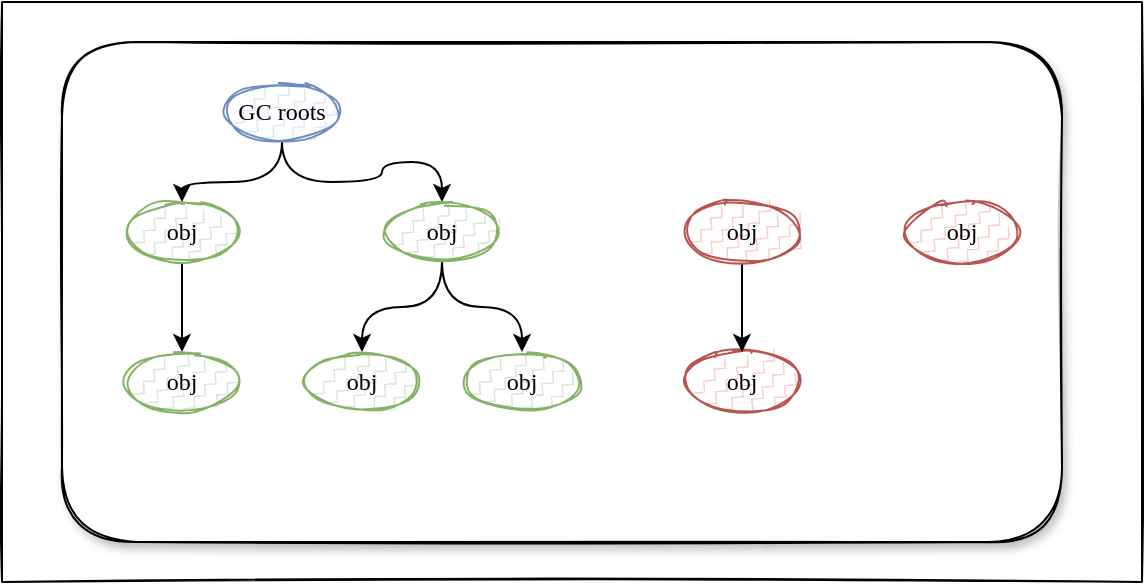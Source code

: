 <mxfile version="15.9.6" type="github">
  <diagram id="prgCiOPhusB6oiSLuEne" name="Page-1">
    <mxGraphModel dx="813" dy="435" grid="1" gridSize="10" guides="1" tooltips="1" connect="1" arrows="1" fold="1" page="1" pageScale="1" pageWidth="827" pageHeight="1169" math="0" shadow="0">
      <root>
        <mxCell id="0" />
        <mxCell id="1" parent="0" />
        <mxCell id="7_yogvfVb-Aqf2SDiVIj-35" value="" style="rounded=0;whiteSpace=wrap;html=1;shadow=0;sketch=1;fillStyle=auto;fontFamily=Comic Sans MS;strokeWidth=1;" vertex="1" parent="1">
          <mxGeometry x="110" y="20" width="570" height="290" as="geometry" />
        </mxCell>
        <mxCell id="7_yogvfVb-Aqf2SDiVIj-9" value="" style="rounded=1;whiteSpace=wrap;html=1;shadow=1;sketch=1;strokeWidth=1;" vertex="1" parent="1">
          <mxGeometry x="140" y="40" width="500" height="250" as="geometry" />
        </mxCell>
        <mxCell id="7_yogvfVb-Aqf2SDiVIj-22" style="edgeStyle=orthogonalEdgeStyle;orthogonalLoop=1;jettySize=auto;html=1;exitX=0.5;exitY=1;exitDx=0;exitDy=0;entryX=0.5;entryY=0;entryDx=0;entryDy=0;fontFamily=Comic Sans MS;curved=1;" edge="1" parent="1" source="7_yogvfVb-Aqf2SDiVIj-10" target="7_yogvfVb-Aqf2SDiVIj-11">
          <mxGeometry relative="1" as="geometry" />
        </mxCell>
        <mxCell id="7_yogvfVb-Aqf2SDiVIj-24" style="edgeStyle=orthogonalEdgeStyle;curved=1;orthogonalLoop=1;jettySize=auto;html=1;exitX=0.5;exitY=1;exitDx=0;exitDy=0;entryX=0.5;entryY=0;entryDx=0;entryDy=0;fontFamily=Comic Sans MS;" edge="1" parent="1" source="7_yogvfVb-Aqf2SDiVIj-10" target="7_yogvfVb-Aqf2SDiVIj-19">
          <mxGeometry relative="1" as="geometry" />
        </mxCell>
        <mxCell id="7_yogvfVb-Aqf2SDiVIj-10" value="GC roots" style="ellipse;whiteSpace=wrap;html=1;rounded=1;shadow=0;sketch=1;strokeWidth=1;fillColor=#dae8fc;strokeColor=#6c8ebf;fillStyle=zigzag-line;fontFamily=Comic Sans MS;" vertex="1" parent="1">
          <mxGeometry x="220" y="60" width="60" height="30" as="geometry" />
        </mxCell>
        <mxCell id="7_yogvfVb-Aqf2SDiVIj-23" style="edgeStyle=orthogonalEdgeStyle;curved=1;orthogonalLoop=1;jettySize=auto;html=1;exitX=0.5;exitY=1;exitDx=0;exitDy=0;entryX=0.5;entryY=0;entryDx=0;entryDy=0;fontFamily=Comic Sans MS;" edge="1" parent="1" source="7_yogvfVb-Aqf2SDiVIj-11" target="7_yogvfVb-Aqf2SDiVIj-18">
          <mxGeometry relative="1" as="geometry" />
        </mxCell>
        <mxCell id="7_yogvfVb-Aqf2SDiVIj-11" value="obj" style="ellipse;whiteSpace=wrap;html=1;rounded=1;shadow=0;sketch=1;strokeWidth=1;fillColor=#d5e8d4;strokeColor=#82b366;fillStyle=zigzag-line;fontFamily=Comic Sans MS;" vertex="1" parent="1">
          <mxGeometry x="170" y="120" width="60" height="30" as="geometry" />
        </mxCell>
        <mxCell id="7_yogvfVb-Aqf2SDiVIj-17" value="obj" style="ellipse;whiteSpace=wrap;html=1;rounded=1;shadow=0;sketch=1;strokeWidth=1;fillColor=#d5e8d4;strokeColor=#82b366;fillStyle=zigzag-line;fontFamily=Comic Sans MS;" vertex="1" parent="1">
          <mxGeometry x="340" y="195" width="60" height="30" as="geometry" />
        </mxCell>
        <mxCell id="7_yogvfVb-Aqf2SDiVIj-18" value="obj" style="ellipse;whiteSpace=wrap;html=1;rounded=1;shadow=0;sketch=1;strokeWidth=1;fillColor=#d5e8d4;strokeColor=#82b366;fillStyle=zigzag-line;fontFamily=Comic Sans MS;" vertex="1" parent="1">
          <mxGeometry x="170" y="195" width="60" height="30" as="geometry" />
        </mxCell>
        <mxCell id="7_yogvfVb-Aqf2SDiVIj-25" style="edgeStyle=orthogonalEdgeStyle;curved=1;orthogonalLoop=1;jettySize=auto;html=1;exitX=0.5;exitY=1;exitDx=0;exitDy=0;entryX=0.5;entryY=0;entryDx=0;entryDy=0;fontFamily=Comic Sans MS;" edge="1" parent="1" source="7_yogvfVb-Aqf2SDiVIj-19" target="7_yogvfVb-Aqf2SDiVIj-20">
          <mxGeometry relative="1" as="geometry" />
        </mxCell>
        <mxCell id="7_yogvfVb-Aqf2SDiVIj-26" style="edgeStyle=orthogonalEdgeStyle;curved=1;orthogonalLoop=1;jettySize=auto;html=1;entryX=0.5;entryY=0;entryDx=0;entryDy=0;fontFamily=Comic Sans MS;" edge="1" parent="1" source="7_yogvfVb-Aqf2SDiVIj-19" target="7_yogvfVb-Aqf2SDiVIj-17">
          <mxGeometry relative="1" as="geometry" />
        </mxCell>
        <mxCell id="7_yogvfVb-Aqf2SDiVIj-19" value="obj" style="ellipse;whiteSpace=wrap;html=1;rounded=1;shadow=0;sketch=1;strokeWidth=1;fillColor=#d5e8d4;strokeColor=#82b366;fillStyle=zigzag-line;fontFamily=Comic Sans MS;" vertex="1" parent="1">
          <mxGeometry x="300" y="120" width="60" height="30" as="geometry" />
        </mxCell>
        <mxCell id="7_yogvfVb-Aqf2SDiVIj-20" value="obj" style="ellipse;whiteSpace=wrap;html=1;rounded=1;shadow=0;sketch=1;strokeWidth=1;fillColor=#d5e8d4;strokeColor=#82b366;fillStyle=zigzag-line;fontFamily=Comic Sans MS;" vertex="1" parent="1">
          <mxGeometry x="260" y="195" width="60" height="30" as="geometry" />
        </mxCell>
        <mxCell id="7_yogvfVb-Aqf2SDiVIj-27" value="obj" style="ellipse;whiteSpace=wrap;html=1;rounded=1;shadow=0;sketch=1;strokeWidth=1;fillColor=#f8cecc;strokeColor=#b85450;fillStyle=zigzag-line;fontFamily=Comic Sans MS;" vertex="1" parent="1">
          <mxGeometry x="560" y="120" width="60" height="30" as="geometry" />
        </mxCell>
        <mxCell id="7_yogvfVb-Aqf2SDiVIj-28" value="obj" style="ellipse;whiteSpace=wrap;html=1;rounded=1;shadow=0;sketch=1;strokeWidth=1;fillColor=#f8cecc;strokeColor=#b85450;fillStyle=zigzag-line;fontFamily=Comic Sans MS;" vertex="1" parent="1">
          <mxGeometry x="450" y="195" width="60" height="30" as="geometry" />
        </mxCell>
        <mxCell id="7_yogvfVb-Aqf2SDiVIj-30" style="edgeStyle=orthogonalEdgeStyle;curved=1;orthogonalLoop=1;jettySize=auto;html=1;exitX=0.5;exitY=1;exitDx=0;exitDy=0;entryX=0.5;entryY=0;entryDx=0;entryDy=0;fontFamily=Comic Sans MS;" edge="1" parent="1" source="7_yogvfVb-Aqf2SDiVIj-32" target="7_yogvfVb-Aqf2SDiVIj-28">
          <mxGeometry relative="1" as="geometry">
            <mxPoint x="480" y="140" as="sourcePoint" />
          </mxGeometry>
        </mxCell>
        <mxCell id="7_yogvfVb-Aqf2SDiVIj-32" value="obj" style="ellipse;whiteSpace=wrap;html=1;rounded=1;shadow=0;sketch=1;strokeWidth=1;fillColor=#f8cecc;strokeColor=#b85450;fillStyle=zigzag-line;fontFamily=Comic Sans MS;" vertex="1" parent="1">
          <mxGeometry x="450" y="120" width="60" height="30" as="geometry" />
        </mxCell>
      </root>
    </mxGraphModel>
  </diagram>
</mxfile>
